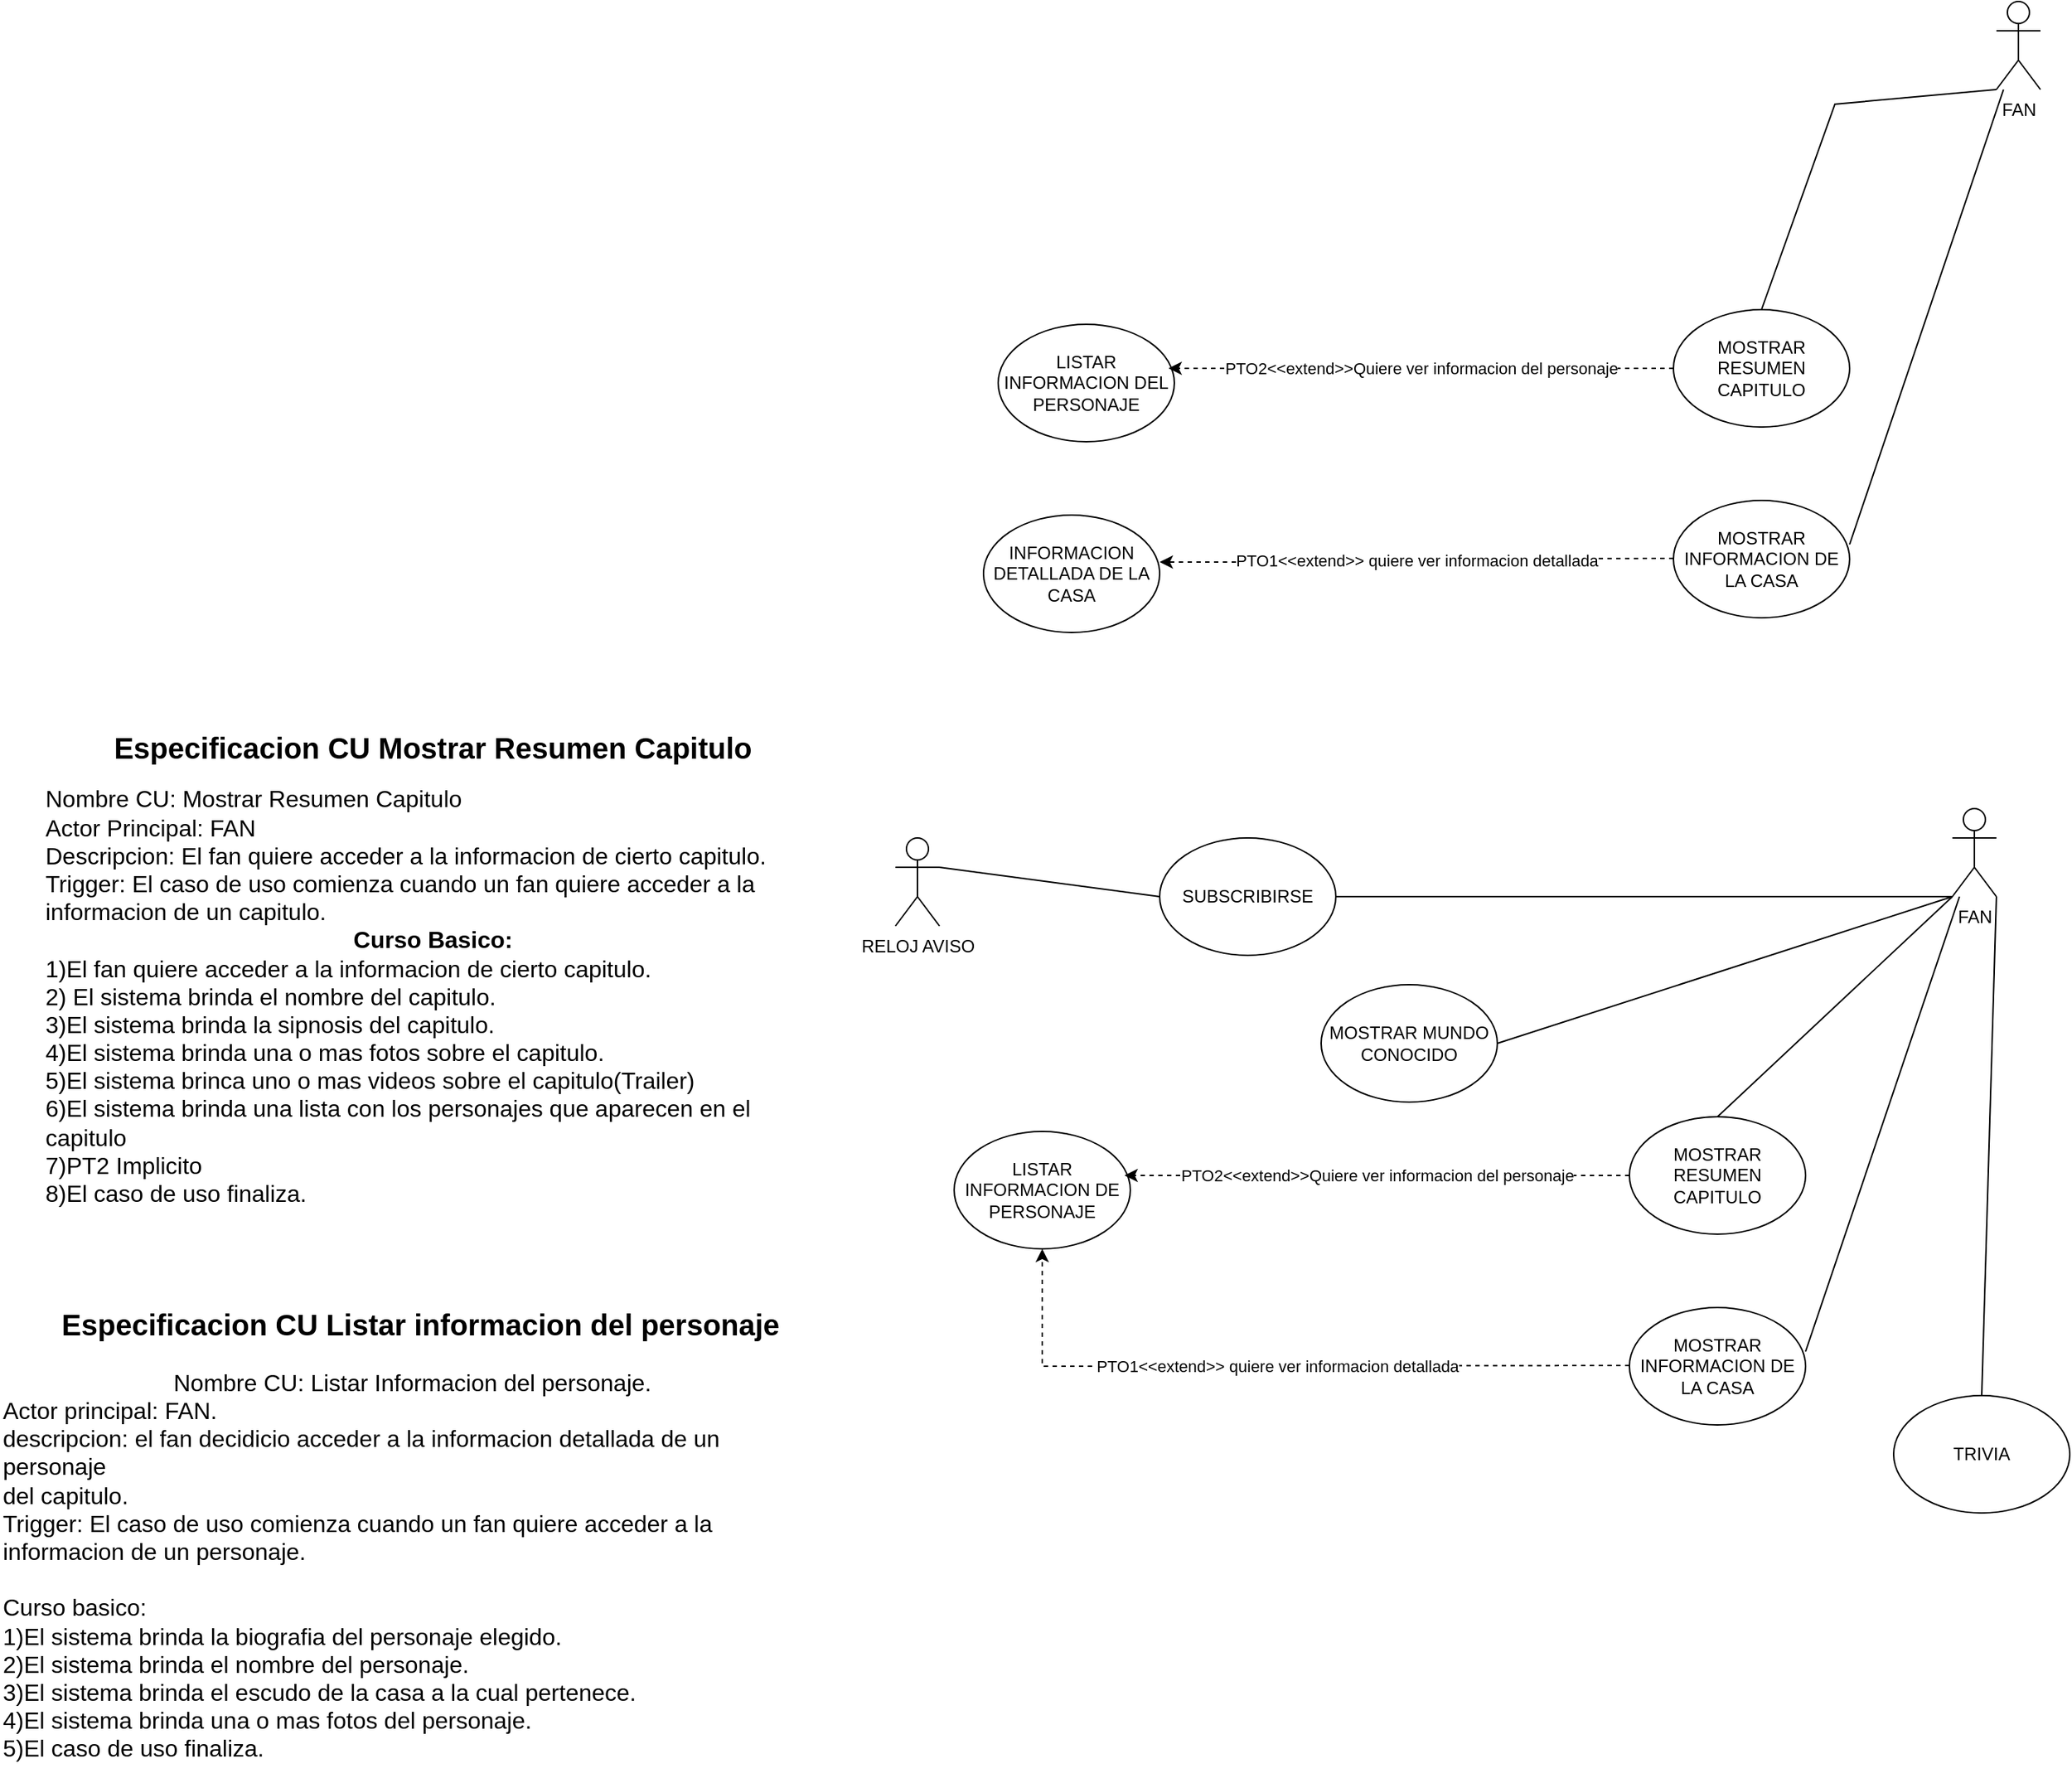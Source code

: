 <mxfile version="24.4.8" type="device">
  <diagram name="Página-1" id="4GwDpgLdkgHBT8E-uNon">
    <mxGraphModel dx="2261" dy="2013" grid="1" gridSize="10" guides="1" tooltips="1" connect="1" arrows="1" fold="1" page="1" pageScale="1" pageWidth="827" pageHeight="1169" math="0" shadow="0">
      <root>
        <mxCell id="0" />
        <mxCell id="1" parent="0" />
        <mxCell id="TpkV2jJriZ5f0gV5hfNP-6" value="&lt;h1 style=&quot;margin-top: 0px; font-size: 20px;&quot;&gt;Especificacion CU Mostrar Resumen Capitulo&lt;/h1&gt;&lt;div style=&quot;text-align: left; font-size: 16px;&quot;&gt;Nombre CU: Mostrar Resumen Capitulo&lt;/div&gt;&lt;div style=&quot;text-align: left; font-size: 16px;&quot;&gt;Actor Principal: FAN&lt;/div&gt;&lt;div style=&quot;text-align: left; font-size: 16px;&quot;&gt;Descripcion: El fan quiere acceder a la informacion de cierto capitulo.&lt;/div&gt;&lt;div style=&quot;text-align: left; font-size: 16px;&quot;&gt;Trigger: El caso de uso comienza cuando un fan quiere acceder a la informacion de un capitulo.&lt;/div&gt;&lt;div style=&quot;font-size: 16px;&quot;&gt;&lt;b&gt;Curso Basico:&lt;/b&gt;&lt;/div&gt;&lt;div style=&quot;text-align: left; font-size: 16px;&quot;&gt;1)El fan quiere acceder a la informacion de cierto capitulo.&lt;/div&gt;&lt;div style=&quot;text-align: left; font-size: 16px;&quot;&gt;2) El sistema brinda el nombre del capitulo.&lt;/div&gt;&lt;div style=&quot;text-align: left; font-size: 16px;&quot;&gt;3)El sistema brinda la sipnosis del capitulo.&lt;/div&gt;&lt;div style=&quot;text-align: left; font-size: 16px;&quot;&gt;4)El sistema brinda una o mas fotos sobre el capitulo.&lt;/div&gt;&lt;div style=&quot;text-align: left; font-size: 16px;&quot;&gt;5)El sistema brinca uno o mas videos sobre el capitulo(Trailer)&lt;/div&gt;&lt;div style=&quot;text-align: left; font-size: 16px;&quot;&gt;6)El sistema brinda una lista con los personajes que aparecen en el capitulo&lt;/div&gt;&lt;div style=&quot;text-align: left; font-size: 16px;&quot;&gt;7)PT2 Implicito&lt;/div&gt;&lt;div style=&quot;text-align: left; font-size: 16px;&quot;&gt;8)El caso de uso finaliza.&lt;/div&gt;" style="text;html=1;whiteSpace=wrap;overflow=hidden;rounded=0;align=center;" parent="1" vertex="1">
          <mxGeometry x="-560" y="30" width="530" height="450" as="geometry" />
        </mxCell>
        <mxCell id="TpkV2jJriZ5f0gV5hfNP-13" value="&lt;h1 style=&quot;text-align: center; margin-top: 0px;&quot;&gt;&lt;span style=&quot;background-color: initial;&quot;&gt;&lt;font style=&quot;font-size: 20px;&quot;&gt;&amp;nbsp; Especificacion CU Listar informacion del personaje&lt;/font&gt;&lt;/span&gt;&lt;br&gt;&lt;/h1&gt;&lt;div style=&quot;text-align: center;&quot;&gt;&lt;span style=&quot;font-size: 16px;&quot;&gt;Nombre CU: Listar Informacion del personaje.&lt;/span&gt;&lt;/div&gt;&lt;div style=&quot;&quot;&gt;&lt;span style=&quot;font-size: 16px;&quot;&gt;Actor principal: FAN.&lt;/span&gt;&lt;/div&gt;&lt;div style=&quot;&quot;&gt;&lt;span style=&quot;font-size: 16px;&quot;&gt;descripcion: el fan decidicio acceder a la informacion detallada de un personaje&lt;/span&gt;&lt;/div&gt;&lt;div style=&quot;&quot;&gt;&lt;span style=&quot;font-size: 16px;&quot;&gt;del capitulo.&lt;/span&gt;&lt;/div&gt;&lt;div style=&quot;&quot;&gt;&lt;span style=&quot;font-size: 16px;&quot;&gt;Trigger: El caso de uso comienza cuando un fan quiere acceder a la informacion de un personaje.&lt;/span&gt;&lt;/div&gt;&lt;div style=&quot;&quot;&gt;&lt;span style=&quot;font-size: 16px;&quot;&gt;&lt;br&gt;&lt;/span&gt;&lt;/div&gt;&lt;div style=&quot;&quot;&gt;&lt;span style=&quot;font-size: 16px;&quot;&gt;Curso basico:&lt;/span&gt;&lt;/div&gt;&lt;div style=&quot;&quot;&gt;&lt;span style=&quot;font-size: 16px;&quot;&gt;1)El sistema brinda la biografia del personaje elegido.&lt;/span&gt;&lt;/div&gt;&lt;div style=&quot;&quot;&gt;&lt;span style=&quot;font-size: 16px;&quot;&gt;2)El sistema brinda el nombre del personaje.&lt;/span&gt;&lt;/div&gt;&lt;div style=&quot;&quot;&gt;&lt;span style=&quot;font-size: 16px;&quot;&gt;3)El sistema brinda el escudo de la casa a la cual pertenece.&lt;/span&gt;&lt;/div&gt;&lt;div style=&quot;&quot;&gt;&lt;span style=&quot;font-size: 16px;&quot;&gt;4)El sistema brinda una o mas fotos del personaje.&lt;/span&gt;&lt;/div&gt;&lt;div style=&quot;&quot;&gt;&lt;span style=&quot;font-size: 16px;&quot;&gt;5)El caso de uso finaliza.&lt;/span&gt;&lt;/div&gt;" style="text;html=1;whiteSpace=wrap;overflow=hidden;rounded=0;" parent="1" vertex="1">
          <mxGeometry x="-590" y="420" width="560" height="330" as="geometry" />
        </mxCell>
        <mxCell id="FxrSSC1_F8Q0uvYw8oBc-1" value="PTO1&amp;lt;&amp;lt;extend&amp;gt;&amp;gt; quiere ver informacion detallada" style="edgeStyle=orthogonalEdgeStyle;rounded=0;orthogonalLoop=1;jettySize=auto;html=1;dashed=1;" edge="1" parent="1" target="FxrSSC1_F8Q0uvYw8oBc-6">
          <mxGeometry relative="1" as="geometry">
            <mxPoint x="520" y="469.5" as="sourcePoint" />
            <mxPoint x="170" y="472" as="targetPoint" />
            <mxPoint as="offset" />
          </mxGeometry>
        </mxCell>
        <mxCell id="FxrSSC1_F8Q0uvYw8oBc-2" value="MOSTRAR INFORMACION DE LA CASA" style="ellipse;whiteSpace=wrap;html=1;" vertex="1" parent="1">
          <mxGeometry x="520" y="430" width="120" height="80" as="geometry" />
        </mxCell>
        <mxCell id="FxrSSC1_F8Q0uvYw8oBc-3" value="FAN" style="shape=umlActor;verticalLabelPosition=bottom;verticalAlign=top;html=1;outlineConnect=0;" vertex="1" parent="1">
          <mxGeometry x="740" y="90" width="30" height="60" as="geometry" />
        </mxCell>
        <mxCell id="FxrSSC1_F8Q0uvYw8oBc-5" value="MOSTRAR RESUMEN CAPITULO" style="ellipse;whiteSpace=wrap;html=1;" vertex="1" parent="1">
          <mxGeometry x="520" y="300" width="120" height="80" as="geometry" />
        </mxCell>
        <mxCell id="FxrSSC1_F8Q0uvYw8oBc-6" value="LISTAR INFORMACION DE PERSONAJE" style="ellipse;whiteSpace=wrap;html=1;" vertex="1" parent="1">
          <mxGeometry x="60" y="310" width="120" height="80" as="geometry" />
        </mxCell>
        <mxCell id="FxrSSC1_F8Q0uvYw8oBc-7" value="PTO2&amp;lt;&amp;lt;extend&amp;gt;&amp;gt;Quiere ver informacion del personaje" style="edgeStyle=orthogonalEdgeStyle;rounded=0;orthogonalLoop=1;jettySize=auto;html=1;entryX=0.967;entryY=0.375;entryDx=0;entryDy=0;entryPerimeter=0;dashed=1;" edge="1" parent="1" source="FxrSSC1_F8Q0uvYw8oBc-5" target="FxrSSC1_F8Q0uvYw8oBc-6">
          <mxGeometry relative="1" as="geometry" />
        </mxCell>
        <mxCell id="FxrSSC1_F8Q0uvYw8oBc-8" value="" style="endArrow=none;html=1;rounded=0;exitX=0;exitY=1;exitDx=0;exitDy=0;exitPerimeter=0;entryX=0.5;entryY=0;entryDx=0;entryDy=0;" edge="1" parent="1" source="FxrSSC1_F8Q0uvYw8oBc-3" target="FxrSSC1_F8Q0uvYw8oBc-5">
          <mxGeometry width="50" height="50" relative="1" as="geometry">
            <mxPoint x="70" y="480" as="sourcePoint" />
            <mxPoint x="120" y="430" as="targetPoint" />
            <Array as="points" />
          </mxGeometry>
        </mxCell>
        <mxCell id="FxrSSC1_F8Q0uvYw8oBc-9" value="" style="endArrow=none;html=1;rounded=0;" edge="1" parent="1" target="FxrSSC1_F8Q0uvYw8oBc-3">
          <mxGeometry width="50" height="50" relative="1" as="geometry">
            <mxPoint x="640" y="460" as="sourcePoint" />
            <mxPoint x="690" y="410" as="targetPoint" />
          </mxGeometry>
        </mxCell>
        <mxCell id="FxrSSC1_F8Q0uvYw8oBc-11" value="SUBSCRIBIRSE" style="ellipse;whiteSpace=wrap;html=1;" vertex="1" parent="1">
          <mxGeometry x="200" y="110" width="120" height="80" as="geometry" />
        </mxCell>
        <mxCell id="FxrSSC1_F8Q0uvYw8oBc-12" value="" style="endArrow=none;html=1;rounded=0;entryX=1;entryY=1;entryDx=0;entryDy=0;entryPerimeter=0;exitX=1;exitY=0.5;exitDx=0;exitDy=0;" edge="1" parent="1" source="FxrSSC1_F8Q0uvYw8oBc-11">
          <mxGeometry width="50" height="50" relative="1" as="geometry">
            <mxPoint x="330" y="150" as="sourcePoint" />
            <mxPoint x="740" y="150" as="targetPoint" />
          </mxGeometry>
        </mxCell>
        <mxCell id="FxrSSC1_F8Q0uvYw8oBc-13" value="MOSTRAR MUNDO CONOCIDO" style="ellipse;whiteSpace=wrap;html=1;" vertex="1" parent="1">
          <mxGeometry x="310" y="210" width="120" height="80" as="geometry" />
        </mxCell>
        <mxCell id="FxrSSC1_F8Q0uvYw8oBc-14" value="" style="endArrow=none;html=1;rounded=0;exitX=1;exitY=0.5;exitDx=0;exitDy=0;" edge="1" parent="1" source="FxrSSC1_F8Q0uvYw8oBc-13">
          <mxGeometry width="50" height="50" relative="1" as="geometry">
            <mxPoint x="350" y="330" as="sourcePoint" />
            <mxPoint x="740" y="150" as="targetPoint" />
          </mxGeometry>
        </mxCell>
        <mxCell id="FxrSSC1_F8Q0uvYw8oBc-15" value="TRIVIA" style="ellipse;whiteSpace=wrap;html=1;" vertex="1" parent="1">
          <mxGeometry x="700" y="490" width="120" height="80" as="geometry" />
        </mxCell>
        <mxCell id="FxrSSC1_F8Q0uvYw8oBc-18" value="" style="endArrow=none;html=1;rounded=0;entryX=1;entryY=1;entryDx=0;entryDy=0;entryPerimeter=0;exitX=0.5;exitY=0;exitDx=0;exitDy=0;" edge="1" parent="1" source="FxrSSC1_F8Q0uvYw8oBc-15" target="FxrSSC1_F8Q0uvYw8oBc-3">
          <mxGeometry width="50" height="50" relative="1" as="geometry">
            <mxPoint x="730" y="210" as="sourcePoint" />
            <mxPoint x="780" y="160" as="targetPoint" />
          </mxGeometry>
        </mxCell>
        <mxCell id="FxrSSC1_F8Q0uvYw8oBc-19" value="RELOJ AVISO" style="shape=umlActor;verticalLabelPosition=bottom;verticalAlign=top;html=1;outlineConnect=0;" vertex="1" parent="1">
          <mxGeometry x="20" y="110" width="30" height="60" as="geometry" />
        </mxCell>
        <mxCell id="FxrSSC1_F8Q0uvYw8oBc-21" value="" style="endArrow=none;html=1;rounded=0;exitX=1;exitY=0.333;exitDx=0;exitDy=0;exitPerimeter=0;entryX=0;entryY=0.5;entryDx=0;entryDy=0;" edge="1" parent="1" source="FxrSSC1_F8Q0uvYw8oBc-19" target="FxrSSC1_F8Q0uvYw8oBc-11">
          <mxGeometry width="50" height="50" relative="1" as="geometry">
            <mxPoint x="350" y="330" as="sourcePoint" />
            <mxPoint x="400" y="280" as="targetPoint" />
          </mxGeometry>
        </mxCell>
        <mxCell id="FxrSSC1_F8Q0uvYw8oBc-22" value="PTO1&amp;lt;&amp;lt;extend&amp;gt;&amp;gt; quiere ver informacion detallada" style="edgeStyle=orthogonalEdgeStyle;rounded=0;orthogonalLoop=1;jettySize=auto;html=1;entryX=1;entryY=0.4;entryDx=0;entryDy=0;dashed=1;entryPerimeter=0;" edge="1" target="FxrSSC1_F8Q0uvYw8oBc-25" parent="1">
          <mxGeometry relative="1" as="geometry">
            <mxPoint x="550" y="-80.5" as="sourcePoint" />
            <mxPoint x="230" y="-80.5" as="targetPoint" />
            <mxPoint as="offset" />
          </mxGeometry>
        </mxCell>
        <mxCell id="FxrSSC1_F8Q0uvYw8oBc-23" value="MOSTRAR INFORMACION DE LA CASA" style="ellipse;whiteSpace=wrap;html=1;" vertex="1" parent="1">
          <mxGeometry x="550" y="-120" width="120" height="80" as="geometry" />
        </mxCell>
        <mxCell id="FxrSSC1_F8Q0uvYw8oBc-24" value="FAN" style="shape=umlActor;verticalLabelPosition=bottom;verticalAlign=top;html=1;outlineConnect=0;" vertex="1" parent="1">
          <mxGeometry x="770" y="-460" width="30" height="60" as="geometry" />
        </mxCell>
        <mxCell id="FxrSSC1_F8Q0uvYw8oBc-25" value="INFORMACION DETALLADA DE LA CASA" style="ellipse;whiteSpace=wrap;html=1;" vertex="1" parent="1">
          <mxGeometry x="80" y="-110" width="120" height="80" as="geometry" />
        </mxCell>
        <mxCell id="FxrSSC1_F8Q0uvYw8oBc-26" value="MOSTRAR RESUMEN CAPITULO" style="ellipse;whiteSpace=wrap;html=1;" vertex="1" parent="1">
          <mxGeometry x="550" y="-250" width="120" height="80" as="geometry" />
        </mxCell>
        <mxCell id="FxrSSC1_F8Q0uvYw8oBc-27" value="LISTAR INFORMACION DEL PERSONAJE" style="ellipse;whiteSpace=wrap;html=1;" vertex="1" parent="1">
          <mxGeometry x="90" y="-240" width="120" height="80" as="geometry" />
        </mxCell>
        <mxCell id="FxrSSC1_F8Q0uvYw8oBc-28" value="PTO2&amp;lt;&amp;lt;extend&amp;gt;&amp;gt;Quiere ver informacion del personaje" style="edgeStyle=orthogonalEdgeStyle;rounded=0;orthogonalLoop=1;jettySize=auto;html=1;entryX=0.967;entryY=0.375;entryDx=0;entryDy=0;entryPerimeter=0;dashed=1;" edge="1" source="FxrSSC1_F8Q0uvYw8oBc-26" target="FxrSSC1_F8Q0uvYw8oBc-27" parent="1">
          <mxGeometry relative="1" as="geometry" />
        </mxCell>
        <mxCell id="FxrSSC1_F8Q0uvYw8oBc-29" value="" style="endArrow=none;html=1;rounded=0;exitX=0;exitY=1;exitDx=0;exitDy=0;exitPerimeter=0;entryX=0.5;entryY=0;entryDx=0;entryDy=0;" edge="1" source="FxrSSC1_F8Q0uvYw8oBc-24" target="FxrSSC1_F8Q0uvYw8oBc-26" parent="1">
          <mxGeometry width="50" height="50" relative="1" as="geometry">
            <mxPoint x="100" y="-70" as="sourcePoint" />
            <mxPoint x="150" y="-120" as="targetPoint" />
            <Array as="points">
              <mxPoint x="660" y="-390" />
            </Array>
          </mxGeometry>
        </mxCell>
        <mxCell id="FxrSSC1_F8Q0uvYw8oBc-30" value="" style="endArrow=none;html=1;rounded=0;" edge="1" target="FxrSSC1_F8Q0uvYw8oBc-24" parent="1">
          <mxGeometry width="50" height="50" relative="1" as="geometry">
            <mxPoint x="670" y="-90" as="sourcePoint" />
            <mxPoint x="720" y="-140" as="targetPoint" />
          </mxGeometry>
        </mxCell>
      </root>
    </mxGraphModel>
  </diagram>
</mxfile>
